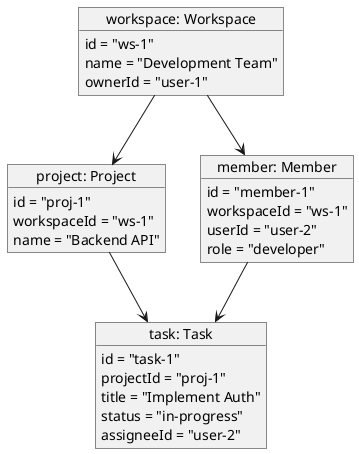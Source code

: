 @startuml
object "workspace: Workspace" as w1 {
  id = "ws-1"
  name = "Development Team"
  ownerId = "user-1"
}

object "project: Project" as p1 {
  id = "proj-1"
  workspaceId = "ws-1"
  name = "Backend API"
}

object "task: Task" as t1 {
  id = "task-1"
  projectId = "proj-1"
  title = "Implement Auth"
  status = "in-progress"
  assigneeId = "user-2"
}

object "member: Member" as m1 {
  id = "member-1"
  workspaceId = "ws-1"
  userId = "user-2"
  role = "developer"
}

w1 --> p1
p1 --> t1
w1 --> m1
m1 --> t1
@enduml